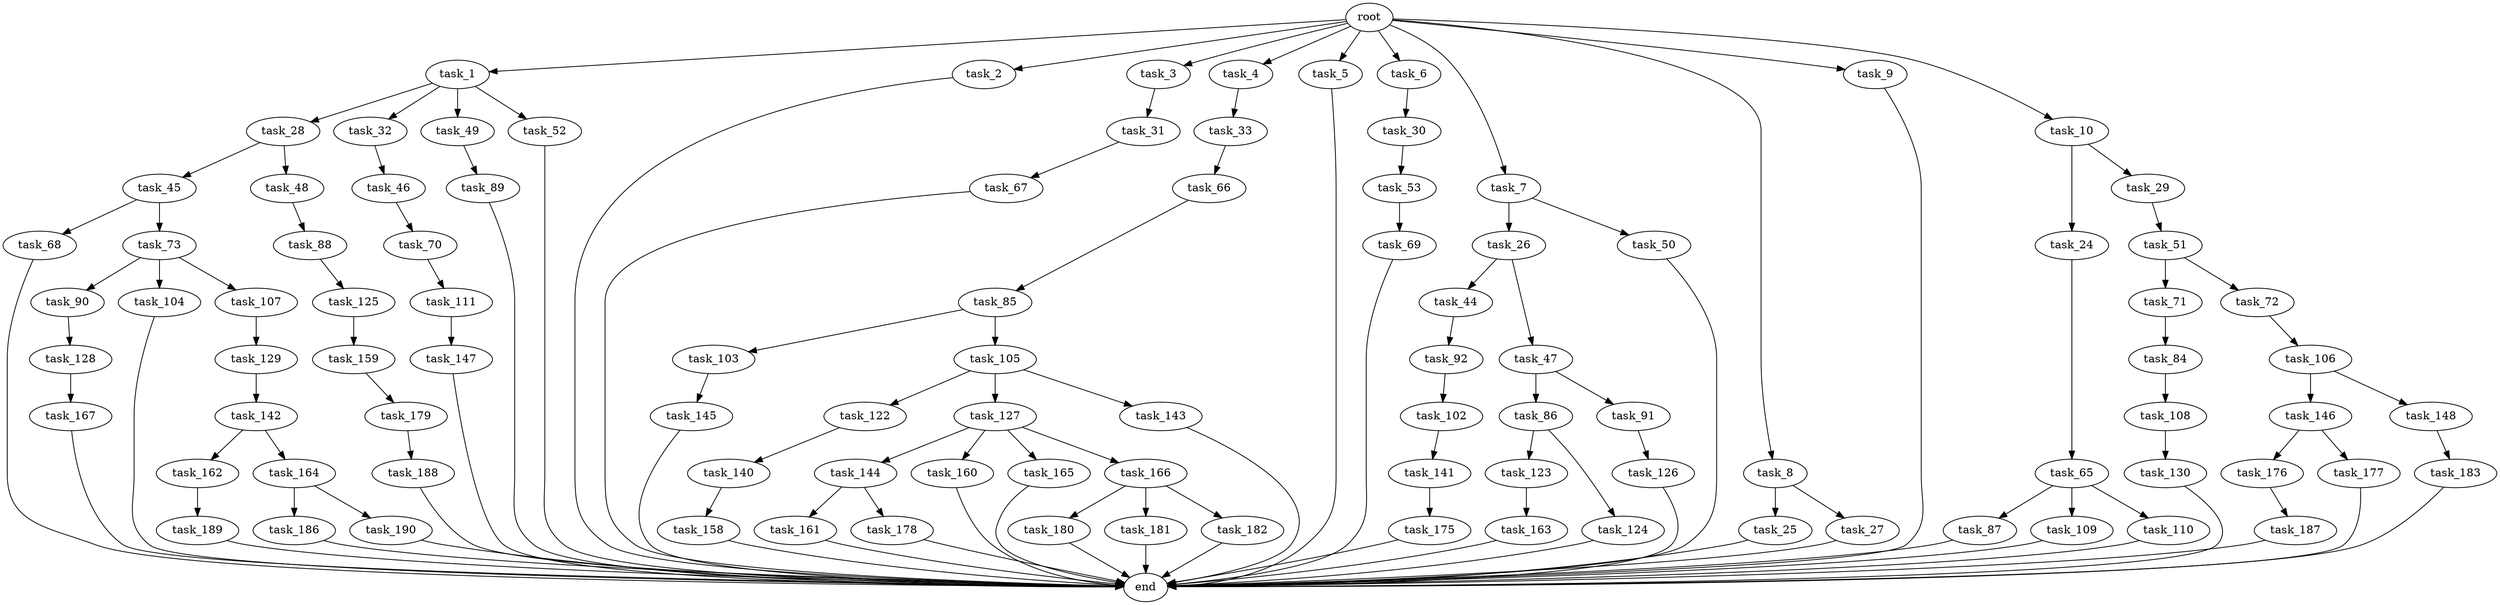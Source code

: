digraph G {
  root [size="0.000000"];
  task_1 [size="1024.000000"];
  task_2 [size="1024.000000"];
  task_3 [size="1024.000000"];
  task_4 [size="1024.000000"];
  task_5 [size="1024.000000"];
  task_6 [size="1024.000000"];
  task_7 [size="1024.000000"];
  task_8 [size="1024.000000"];
  task_9 [size="1024.000000"];
  task_10 [size="1024.000000"];
  task_24 [size="420906795008.000000"];
  task_25 [size="695784701952.000000"];
  task_26 [size="34359738368.000000"];
  task_27 [size="695784701952.000000"];
  task_28 [size="695784701952.000000"];
  task_29 [size="420906795008.000000"];
  task_30 [size="214748364800.000000"];
  task_31 [size="137438953472.000000"];
  task_32 [size="695784701952.000000"];
  task_33 [size="549755813888.000000"];
  task_44 [size="137438953472.000000"];
  task_45 [size="214748364800.000000"];
  task_46 [size="309237645312.000000"];
  task_47 [size="137438953472.000000"];
  task_48 [size="214748364800.000000"];
  task_49 [size="695784701952.000000"];
  task_50 [size="34359738368.000000"];
  task_51 [size="858993459200.000000"];
  task_52 [size="695784701952.000000"];
  task_53 [size="858993459200.000000"];
  task_65 [size="214748364800.000000"];
  task_66 [size="309237645312.000000"];
  task_67 [size="695784701952.000000"];
  task_68 [size="77309411328.000000"];
  task_69 [size="858993459200.000000"];
  task_70 [size="309237645312.000000"];
  task_71 [size="77309411328.000000"];
  task_72 [size="77309411328.000000"];
  task_73 [size="77309411328.000000"];
  task_84 [size="858993459200.000000"];
  task_85 [size="214748364800.000000"];
  task_86 [size="214748364800.000000"];
  task_87 [size="34359738368.000000"];
  task_88 [size="309237645312.000000"];
  task_89 [size="420906795008.000000"];
  task_90 [size="77309411328.000000"];
  task_91 [size="214748364800.000000"];
  task_92 [size="695784701952.000000"];
  task_102 [size="858993459200.000000"];
  task_103 [size="77309411328.000000"];
  task_104 [size="77309411328.000000"];
  task_105 [size="77309411328.000000"];
  task_106 [size="695784701952.000000"];
  task_107 [size="77309411328.000000"];
  task_108 [size="549755813888.000000"];
  task_109 [size="34359738368.000000"];
  task_110 [size="34359738368.000000"];
  task_111 [size="858993459200.000000"];
  task_122 [size="77309411328.000000"];
  task_123 [size="309237645312.000000"];
  task_124 [size="309237645312.000000"];
  task_125 [size="214748364800.000000"];
  task_126 [size="77309411328.000000"];
  task_127 [size="77309411328.000000"];
  task_128 [size="420906795008.000000"];
  task_129 [size="137438953472.000000"];
  task_130 [size="549755813888.000000"];
  task_140 [size="34359738368.000000"];
  task_141 [size="858993459200.000000"];
  task_142 [size="420906795008.000000"];
  task_143 [size="77309411328.000000"];
  task_144 [size="34359738368.000000"];
  task_145 [size="309237645312.000000"];
  task_146 [size="549755813888.000000"];
  task_147 [size="309237645312.000000"];
  task_148 [size="549755813888.000000"];
  task_158 [size="34359738368.000000"];
  task_159 [size="214748364800.000000"];
  task_160 [size="34359738368.000000"];
  task_161 [size="309237645312.000000"];
  task_162 [size="549755813888.000000"];
  task_163 [size="137438953472.000000"];
  task_164 [size="549755813888.000000"];
  task_165 [size="34359738368.000000"];
  task_166 [size="34359738368.000000"];
  task_167 [size="695784701952.000000"];
  task_175 [size="858993459200.000000"];
  task_176 [size="34359738368.000000"];
  task_177 [size="34359738368.000000"];
  task_178 [size="309237645312.000000"];
  task_179 [size="309237645312.000000"];
  task_180 [size="214748364800.000000"];
  task_181 [size="214748364800.000000"];
  task_182 [size="214748364800.000000"];
  task_183 [size="420906795008.000000"];
  task_186 [size="214748364800.000000"];
  task_187 [size="549755813888.000000"];
  task_188 [size="858993459200.000000"];
  task_189 [size="77309411328.000000"];
  task_190 [size="214748364800.000000"];
  end [size="0.000000"];

  root -> task_1 [size="1.000000"];
  root -> task_2 [size="1.000000"];
  root -> task_3 [size="1.000000"];
  root -> task_4 [size="1.000000"];
  root -> task_5 [size="1.000000"];
  root -> task_6 [size="1.000000"];
  root -> task_7 [size="1.000000"];
  root -> task_8 [size="1.000000"];
  root -> task_9 [size="1.000000"];
  root -> task_10 [size="1.000000"];
  task_1 -> task_28 [size="679477248.000000"];
  task_1 -> task_32 [size="679477248.000000"];
  task_1 -> task_49 [size="679477248.000000"];
  task_1 -> task_52 [size="679477248.000000"];
  task_2 -> end [size="1.000000"];
  task_3 -> task_31 [size="134217728.000000"];
  task_4 -> task_33 [size="536870912.000000"];
  task_5 -> end [size="1.000000"];
  task_6 -> task_30 [size="209715200.000000"];
  task_7 -> task_26 [size="33554432.000000"];
  task_7 -> task_50 [size="33554432.000000"];
  task_8 -> task_25 [size="679477248.000000"];
  task_8 -> task_27 [size="679477248.000000"];
  task_9 -> end [size="1.000000"];
  task_10 -> task_24 [size="411041792.000000"];
  task_10 -> task_29 [size="411041792.000000"];
  task_24 -> task_65 [size="209715200.000000"];
  task_25 -> end [size="1.000000"];
  task_26 -> task_44 [size="134217728.000000"];
  task_26 -> task_47 [size="134217728.000000"];
  task_27 -> end [size="1.000000"];
  task_28 -> task_45 [size="209715200.000000"];
  task_28 -> task_48 [size="209715200.000000"];
  task_29 -> task_51 [size="838860800.000000"];
  task_30 -> task_53 [size="838860800.000000"];
  task_31 -> task_67 [size="679477248.000000"];
  task_32 -> task_46 [size="301989888.000000"];
  task_33 -> task_66 [size="301989888.000000"];
  task_44 -> task_92 [size="679477248.000000"];
  task_45 -> task_68 [size="75497472.000000"];
  task_45 -> task_73 [size="75497472.000000"];
  task_46 -> task_70 [size="301989888.000000"];
  task_47 -> task_86 [size="209715200.000000"];
  task_47 -> task_91 [size="209715200.000000"];
  task_48 -> task_88 [size="301989888.000000"];
  task_49 -> task_89 [size="411041792.000000"];
  task_50 -> end [size="1.000000"];
  task_51 -> task_71 [size="75497472.000000"];
  task_51 -> task_72 [size="75497472.000000"];
  task_52 -> end [size="1.000000"];
  task_53 -> task_69 [size="838860800.000000"];
  task_65 -> task_87 [size="33554432.000000"];
  task_65 -> task_109 [size="33554432.000000"];
  task_65 -> task_110 [size="33554432.000000"];
  task_66 -> task_85 [size="209715200.000000"];
  task_67 -> end [size="1.000000"];
  task_68 -> end [size="1.000000"];
  task_69 -> end [size="1.000000"];
  task_70 -> task_111 [size="838860800.000000"];
  task_71 -> task_84 [size="838860800.000000"];
  task_72 -> task_106 [size="679477248.000000"];
  task_73 -> task_90 [size="75497472.000000"];
  task_73 -> task_104 [size="75497472.000000"];
  task_73 -> task_107 [size="75497472.000000"];
  task_84 -> task_108 [size="536870912.000000"];
  task_85 -> task_103 [size="75497472.000000"];
  task_85 -> task_105 [size="75497472.000000"];
  task_86 -> task_123 [size="301989888.000000"];
  task_86 -> task_124 [size="301989888.000000"];
  task_87 -> end [size="1.000000"];
  task_88 -> task_125 [size="209715200.000000"];
  task_89 -> end [size="1.000000"];
  task_90 -> task_128 [size="411041792.000000"];
  task_91 -> task_126 [size="75497472.000000"];
  task_92 -> task_102 [size="838860800.000000"];
  task_102 -> task_141 [size="838860800.000000"];
  task_103 -> task_145 [size="301989888.000000"];
  task_104 -> end [size="1.000000"];
  task_105 -> task_122 [size="75497472.000000"];
  task_105 -> task_127 [size="75497472.000000"];
  task_105 -> task_143 [size="75497472.000000"];
  task_106 -> task_146 [size="536870912.000000"];
  task_106 -> task_148 [size="536870912.000000"];
  task_107 -> task_129 [size="134217728.000000"];
  task_108 -> task_130 [size="536870912.000000"];
  task_109 -> end [size="1.000000"];
  task_110 -> end [size="1.000000"];
  task_111 -> task_147 [size="301989888.000000"];
  task_122 -> task_140 [size="33554432.000000"];
  task_123 -> task_163 [size="134217728.000000"];
  task_124 -> end [size="1.000000"];
  task_125 -> task_159 [size="209715200.000000"];
  task_126 -> end [size="1.000000"];
  task_127 -> task_144 [size="33554432.000000"];
  task_127 -> task_160 [size="33554432.000000"];
  task_127 -> task_165 [size="33554432.000000"];
  task_127 -> task_166 [size="33554432.000000"];
  task_128 -> task_167 [size="679477248.000000"];
  task_129 -> task_142 [size="411041792.000000"];
  task_130 -> end [size="1.000000"];
  task_140 -> task_158 [size="33554432.000000"];
  task_141 -> task_175 [size="838860800.000000"];
  task_142 -> task_162 [size="536870912.000000"];
  task_142 -> task_164 [size="536870912.000000"];
  task_143 -> end [size="1.000000"];
  task_144 -> task_161 [size="301989888.000000"];
  task_144 -> task_178 [size="301989888.000000"];
  task_145 -> end [size="1.000000"];
  task_146 -> task_176 [size="33554432.000000"];
  task_146 -> task_177 [size="33554432.000000"];
  task_147 -> end [size="1.000000"];
  task_148 -> task_183 [size="411041792.000000"];
  task_158 -> end [size="1.000000"];
  task_159 -> task_179 [size="301989888.000000"];
  task_160 -> end [size="1.000000"];
  task_161 -> end [size="1.000000"];
  task_162 -> task_189 [size="75497472.000000"];
  task_163 -> end [size="1.000000"];
  task_164 -> task_186 [size="209715200.000000"];
  task_164 -> task_190 [size="209715200.000000"];
  task_165 -> end [size="1.000000"];
  task_166 -> task_180 [size="209715200.000000"];
  task_166 -> task_181 [size="209715200.000000"];
  task_166 -> task_182 [size="209715200.000000"];
  task_167 -> end [size="1.000000"];
  task_175 -> end [size="1.000000"];
  task_176 -> task_187 [size="536870912.000000"];
  task_177 -> end [size="1.000000"];
  task_178 -> end [size="1.000000"];
  task_179 -> task_188 [size="838860800.000000"];
  task_180 -> end [size="1.000000"];
  task_181 -> end [size="1.000000"];
  task_182 -> end [size="1.000000"];
  task_183 -> end [size="1.000000"];
  task_186 -> end [size="1.000000"];
  task_187 -> end [size="1.000000"];
  task_188 -> end [size="1.000000"];
  task_189 -> end [size="1.000000"];
  task_190 -> end [size="1.000000"];
}
